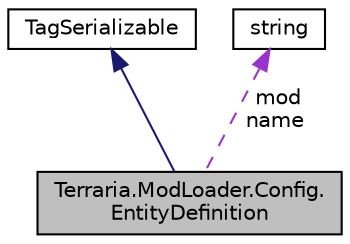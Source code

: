 digraph "Terraria.ModLoader.Config.EntityDefinition"
{
 // LATEX_PDF_SIZE
  edge [fontname="Helvetica",fontsize="10",labelfontname="Helvetica",labelfontsize="10"];
  node [fontname="Helvetica",fontsize="10",shape=record];
  Node1 [label="Terraria.ModLoader.Config.\lEntityDefinition",height=0.2,width=0.4,color="black", fillcolor="grey75", style="filled", fontcolor="black",tooltip="Classes implementing EntityDefinition serve to function as a way to save and load the identities of v..."];
  Node2 -> Node1 [dir="back",color="midnightblue",fontsize="10",style="solid",fontname="Helvetica"];
  Node2 [label="TagSerializable",height=0.2,width=0.4,color="black", fillcolor="white", style="filled",URL="$interface_terraria_1_1_mod_loader_1_1_i_o_1_1_tag_serializable.html",tooltip=" "];
  Node3 -> Node1 [dir="back",color="darkorchid3",fontsize="10",style="dashed",label=" mod\nname" ,fontname="Helvetica"];
  Node3 [label="string",height=0.2,width=0.4,color="black", fillcolor="white", style="filled",tooltip=" "];
}
